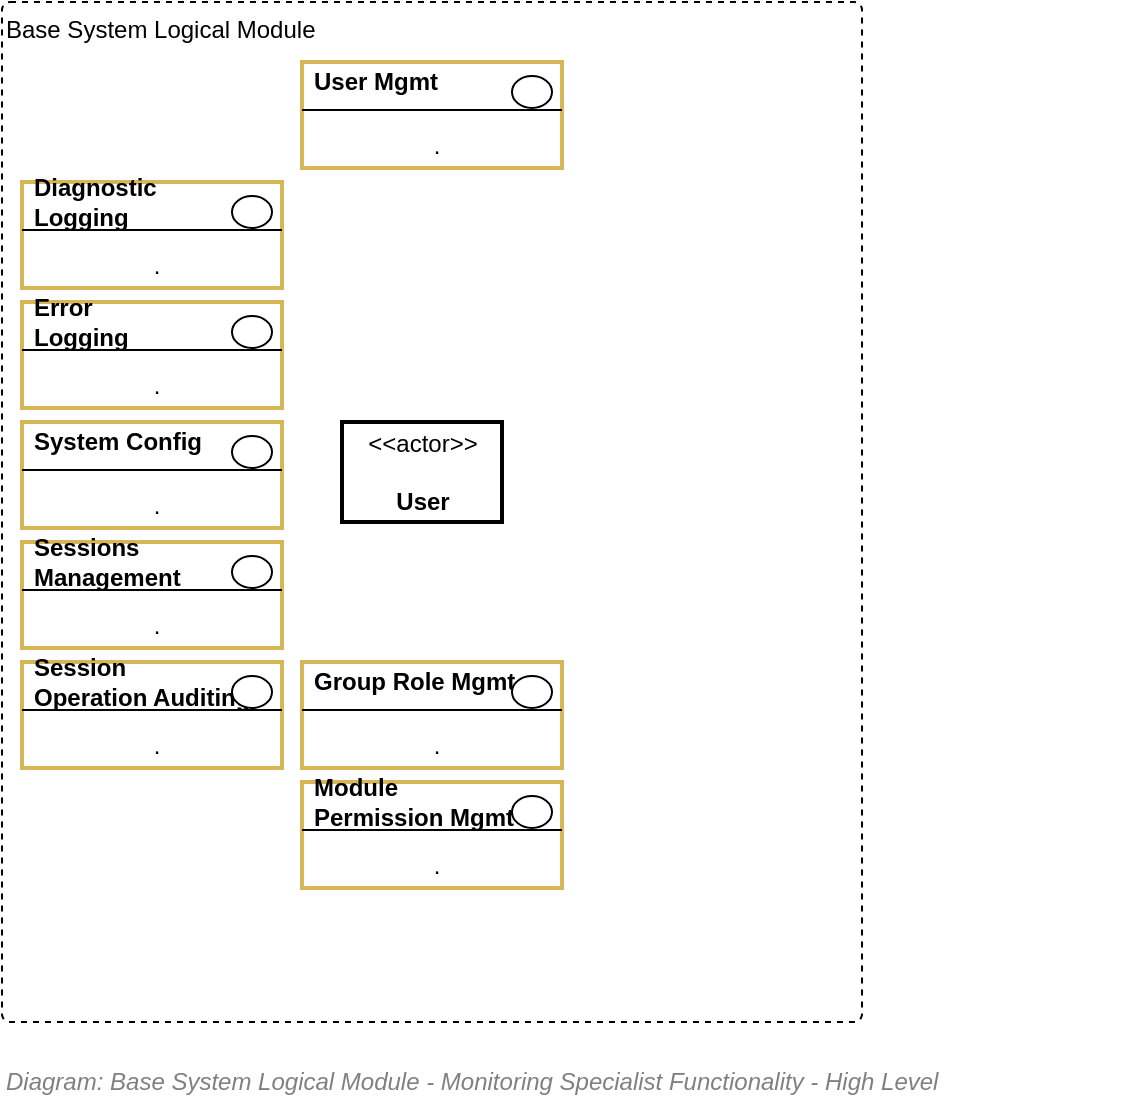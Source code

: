 <mxfile compressed="false" version="17.5.0" type="google">
  <diagram name="Monitoring Stakeholder Desired Functionality" id="iV7sHr61-wyOgb9qSyuG">
    <mxGraphModel grid="1" page="1" gridSize="10" guides="1" tooltips="1" connect="1" arrows="1" fold="1" pageScale="1" pageWidth="827" pageHeight="1169" math="0" shadow="0">
      <root>
        <mxCell id="U9TDEoEnXub9O5fyCvV4-0" />
        <mxCell id="U9TDEoEnXub9O5fyCvV4-1" parent="U9TDEoEnXub9O5fyCvV4-0" />
        <mxCell id="U9TDEoEnXub9O5fyCvV4-2" value="&lt;font style=&quot;font-size: 12px&quot;&gt;Diagram: Base System Logical Module - Monitoring Specialist Functionality - High Level&lt;/font&gt;" style="text;strokeColor=none;fillColor=none;html=1;fontSize=12;fontStyle=2;verticalAlign=middle;align=left;shadow=0;glass=0;comic=0;opacity=30;fontColor=#808080;strokeWidth=1;" vertex="1" parent="U9TDEoEnXub9O5fyCvV4-1">
          <mxGeometry x="120" y="660" width="520" height="20" as="geometry" />
        </mxCell>
        <UserObject label="" tooltip="ABOUT&#xa;&#xa;The Base Module provides Functionality that is pretty much common across all mature applications, from Diagnostics, through information about the system (who paid for it/who built it, who is supplying it/the reseller, the system name), through to the current Tenancy and User, its Media and what people think of it. &#xa;&#xa;&#xa;&#xa;Secondary Modules build on top of the Core module, adding Business Domain Specific functionality (described later)." id="U9TDEoEnXub9O5fyCvV4-3">
          <mxCell style="shape=image;html=1;verticalAlign=top;verticalLabelPosition=bottom;labelBackgroundColor=#ffffff;imageAspect=0;aspect=fixed;image=https://cdn1.iconfinder.com/data/icons/hawcons/32/699014-icon-28-information-128.png;shadow=0;dashed=0;fontFamily=Helvetica;fontSize=12;fontColor=#000000;align=center;strokeColor=#000000;fillColor=#505050;dashPattern=1 1;" vertex="1" parent="U9TDEoEnXub9O5fyCvV4-1">
            <mxGeometry x="660" y="660" width="20" height="20" as="geometry" />
          </mxCell>
        </UserObject>
        <mxCell id="U9TDEoEnXub9O5fyCvV4-4" value="Base System Logical Module" style="rounded=1;whiteSpace=wrap;html=1;strokeWidth=1;fillColor=none;dashed=1;absoluteArcSize=1;arcSize=8;container=1;collapsible=0;recursiveResize=0;align=left;verticalAlign=top;" vertex="1" parent="U9TDEoEnXub9O5fyCvV4-1">
          <mxGeometry x="120" y="130" width="430" height="510" as="geometry" />
        </mxCell>
        <mxCell id="U9TDEoEnXub9O5fyCvV4-5" value="" style="fontStyle=1;align=center;verticalAlign=top;childLayout=stackLayout;horizontal=1;horizontalStack=0;resizeParent=1;resizeParentMax=0;resizeLast=0;marginBottom=0;strokeColor=#d6b656;strokeWidth=2;fillColor=none;" vertex="1" parent="U9TDEoEnXub9O5fyCvV4-4">
          <mxGeometry x="10" y="90" width="130" height="53" as="geometry" />
        </mxCell>
        <mxCell id="U9TDEoEnXub9O5fyCvV4-6" value="Diagnostic &lt;br&gt;Logging" style="html=1;align=left;spacingLeft=4;verticalAlign=middle;strokeColor=none;fillColor=none;fontStyle=1" vertex="1" parent="U9TDEoEnXub9O5fyCvV4-5">
          <mxGeometry width="130" height="20" as="geometry" />
        </mxCell>
        <mxCell id="U9TDEoEnXub9O5fyCvV4-7" value="" style="shape=ellipse;" vertex="1" parent="U9TDEoEnXub9O5fyCvV4-6">
          <mxGeometry x="1" width="20" height="16" relative="1" as="geometry">
            <mxPoint x="-25" y="7" as="offset" />
          </mxGeometry>
        </mxCell>
        <mxCell id="U9TDEoEnXub9O5fyCvV4-8" value="" style="line;strokeWidth=1;fillColor=none;align=left;verticalAlign=middle;spacingTop=-1;spacingLeft=3;spacingRight=3;rotatable=0;labelPosition=right;points=[];portConstraint=eastwest;" vertex="1" parent="U9TDEoEnXub9O5fyCvV4-5">
          <mxGeometry y="20" width="130" height="8" as="geometry" />
        </mxCell>
        <mxCell id="U9TDEoEnXub9O5fyCvV4-9" value="." style="html=1;align=center;spacingLeft=4;verticalAlign=top;strokeColor=none;fillColor=none;" vertex="1" parent="U9TDEoEnXub9O5fyCvV4-5">
          <mxGeometry y="28" width="130" height="25" as="geometry" />
        </mxCell>
        <mxCell id="U9TDEoEnXub9O5fyCvV4-10" value="&amp;lt;&amp;lt;actor&amp;gt;&amp;gt;&lt;br&gt;&lt;br&gt;&lt;b&gt;User&lt;/b&gt;" style="text;html=1;align=center;verticalAlign=middle;dashed=0;strokeColor=#000000;strokeWidth=2;" vertex="1" parent="U9TDEoEnXub9O5fyCvV4-4">
          <mxGeometry x="170" y="210" width="80" height="50" as="geometry" />
        </mxCell>
        <mxCell id="U9TDEoEnXub9O5fyCvV4-11" value="" style="fontStyle=1;align=center;verticalAlign=top;childLayout=stackLayout;horizontal=1;horizontalStack=0;resizeParent=1;resizeParentMax=0;resizeLast=0;marginBottom=0;strokeColor=#d6b656;strokeWidth=2;fillColor=none;" vertex="1" parent="U9TDEoEnXub9O5fyCvV4-4">
          <mxGeometry x="10" y="150" width="130" height="53" as="geometry" />
        </mxCell>
        <mxCell id="U9TDEoEnXub9O5fyCvV4-12" value="Error &lt;br&gt;Logging" style="html=1;align=left;spacingLeft=4;verticalAlign=middle;strokeColor=none;fillColor=none;fontStyle=1" vertex="1" parent="U9TDEoEnXub9O5fyCvV4-11">
          <mxGeometry width="130" height="20" as="geometry" />
        </mxCell>
        <mxCell id="U9TDEoEnXub9O5fyCvV4-13" value="" style="shape=ellipse;" vertex="1" parent="U9TDEoEnXub9O5fyCvV4-12">
          <mxGeometry x="1" width="20" height="16" relative="1" as="geometry">
            <mxPoint x="-25" y="7" as="offset" />
          </mxGeometry>
        </mxCell>
        <mxCell id="U9TDEoEnXub9O5fyCvV4-14" value="" style="line;strokeWidth=1;fillColor=none;align=left;verticalAlign=middle;spacingTop=-1;spacingLeft=3;spacingRight=3;rotatable=0;labelPosition=right;points=[];portConstraint=eastwest;" vertex="1" parent="U9TDEoEnXub9O5fyCvV4-11">
          <mxGeometry y="20" width="130" height="8" as="geometry" />
        </mxCell>
        <mxCell id="U9TDEoEnXub9O5fyCvV4-15" value="." style="html=1;align=center;spacingLeft=4;verticalAlign=top;strokeColor=none;fillColor=none;" vertex="1" parent="U9TDEoEnXub9O5fyCvV4-11">
          <mxGeometry y="28" width="130" height="25" as="geometry" />
        </mxCell>
        <mxCell id="U9TDEoEnXub9O5fyCvV4-16" value="" style="fontStyle=1;align=center;verticalAlign=top;childLayout=stackLayout;horizontal=1;horizontalStack=0;resizeParent=1;resizeParentMax=0;resizeLast=0;marginBottom=0;strokeColor=#d6b656;strokeWidth=2;fillColor=none;" vertex="1" parent="U9TDEoEnXub9O5fyCvV4-4">
          <mxGeometry x="10" y="270" width="130" height="53" as="geometry" />
        </mxCell>
        <mxCell id="U9TDEoEnXub9O5fyCvV4-17" value="Sessions &lt;br&gt;Management" style="html=1;align=left;spacingLeft=4;verticalAlign=middle;strokeColor=none;fillColor=none;fontStyle=1" vertex="1" parent="U9TDEoEnXub9O5fyCvV4-16">
          <mxGeometry width="130" height="20" as="geometry" />
        </mxCell>
        <mxCell id="U9TDEoEnXub9O5fyCvV4-18" value="" style="shape=ellipse;" vertex="1" parent="U9TDEoEnXub9O5fyCvV4-17">
          <mxGeometry x="1" width="20" height="16" relative="1" as="geometry">
            <mxPoint x="-25" y="7" as="offset" />
          </mxGeometry>
        </mxCell>
        <mxCell id="U9TDEoEnXub9O5fyCvV4-19" value="" style="line;strokeWidth=1;fillColor=none;align=left;verticalAlign=middle;spacingTop=-1;spacingLeft=3;spacingRight=3;rotatable=0;labelPosition=right;points=[];portConstraint=eastwest;" vertex="1" parent="U9TDEoEnXub9O5fyCvV4-16">
          <mxGeometry y="20" width="130" height="8" as="geometry" />
        </mxCell>
        <mxCell id="U9TDEoEnXub9O5fyCvV4-20" value="." style="html=1;align=center;spacingLeft=4;verticalAlign=top;strokeColor=none;fillColor=none;" vertex="1" parent="U9TDEoEnXub9O5fyCvV4-16">
          <mxGeometry y="28" width="130" height="25" as="geometry" />
        </mxCell>
        <mxCell id="U9TDEoEnXub9O5fyCvV4-21" value="" style="fontStyle=1;align=center;verticalAlign=top;childLayout=stackLayout;horizontal=1;horizontalStack=0;resizeParent=1;resizeParentMax=0;resizeLast=0;marginBottom=0;strokeColor=#d6b656;strokeWidth=2;fillColor=none;" vertex="1" parent="U9TDEoEnXub9O5fyCvV4-4">
          <mxGeometry x="10" y="210" width="130" height="53" as="geometry" />
        </mxCell>
        <mxCell id="U9TDEoEnXub9O5fyCvV4-22" value="System Config" style="html=1;align=left;spacingLeft=4;verticalAlign=middle;strokeColor=none;fillColor=none;fontStyle=1" vertex="1" parent="U9TDEoEnXub9O5fyCvV4-21">
          <mxGeometry width="130" height="20" as="geometry" />
        </mxCell>
        <mxCell id="U9TDEoEnXub9O5fyCvV4-23" value="" style="shape=ellipse;" vertex="1" parent="U9TDEoEnXub9O5fyCvV4-22">
          <mxGeometry x="1" width="20" height="16" relative="1" as="geometry">
            <mxPoint x="-25" y="7" as="offset" />
          </mxGeometry>
        </mxCell>
        <mxCell id="U9TDEoEnXub9O5fyCvV4-24" value="" style="line;strokeWidth=1;fillColor=none;align=left;verticalAlign=middle;spacingTop=-1;spacingLeft=3;spacingRight=3;rotatable=0;labelPosition=right;points=[];portConstraint=eastwest;" vertex="1" parent="U9TDEoEnXub9O5fyCvV4-21">
          <mxGeometry y="20" width="130" height="8" as="geometry" />
        </mxCell>
        <mxCell id="U9TDEoEnXub9O5fyCvV4-25" value="." style="html=1;align=center;spacingLeft=4;verticalAlign=top;strokeColor=none;fillColor=none;" vertex="1" parent="U9TDEoEnXub9O5fyCvV4-21">
          <mxGeometry y="28" width="130" height="25" as="geometry" />
        </mxCell>
        <mxCell id="U9TDEoEnXub9O5fyCvV4-41" value="" style="fontStyle=1;align=center;verticalAlign=top;childLayout=stackLayout;horizontal=1;horizontalStack=0;resizeParent=1;resizeParentMax=0;resizeLast=0;marginBottom=0;strokeColor=#d6b656;strokeWidth=2;fillColor=none;" vertex="1" parent="U9TDEoEnXub9O5fyCvV4-4">
          <mxGeometry x="10" y="330" width="130" height="53" as="geometry" />
        </mxCell>
        <mxCell id="U9TDEoEnXub9O5fyCvV4-42" value="Session&lt;br&gt;Operation Auditing" style="html=1;align=left;spacingLeft=4;verticalAlign=middle;strokeColor=none;fillColor=none;fontStyle=1" vertex="1" parent="U9TDEoEnXub9O5fyCvV4-41">
          <mxGeometry width="130" height="20" as="geometry" />
        </mxCell>
        <mxCell id="U9TDEoEnXub9O5fyCvV4-43" value="" style="shape=ellipse;" vertex="1" parent="U9TDEoEnXub9O5fyCvV4-42">
          <mxGeometry x="1" width="20" height="16" relative="1" as="geometry">
            <mxPoint x="-25" y="7" as="offset" />
          </mxGeometry>
        </mxCell>
        <mxCell id="U9TDEoEnXub9O5fyCvV4-44" value="" style="line;strokeWidth=1;fillColor=none;align=left;verticalAlign=middle;spacingTop=-1;spacingLeft=3;spacingRight=3;rotatable=0;labelPosition=right;points=[];portConstraint=eastwest;" vertex="1" parent="U9TDEoEnXub9O5fyCvV4-41">
          <mxGeometry y="20" width="130" height="8" as="geometry" />
        </mxCell>
        <mxCell id="U9TDEoEnXub9O5fyCvV4-45" value="." style="html=1;align=center;spacingLeft=4;verticalAlign=top;strokeColor=none;fillColor=none;" vertex="1" parent="U9TDEoEnXub9O5fyCvV4-41">
          <mxGeometry y="28" width="130" height="25" as="geometry" />
        </mxCell>
        <mxCell id="U9TDEoEnXub9O5fyCvV4-46" value="" style="fontStyle=1;align=center;verticalAlign=top;childLayout=stackLayout;horizontal=1;horizontalStack=0;resizeParent=1;resizeParentMax=0;resizeLast=0;marginBottom=0;strokeColor=#d6b656;strokeWidth=2;fillColor=none;" vertex="1" parent="U9TDEoEnXub9O5fyCvV4-4">
          <mxGeometry x="150" y="30" width="130" height="53" as="geometry" />
        </mxCell>
        <mxCell id="U9TDEoEnXub9O5fyCvV4-47" value="User Mgmt" style="html=1;align=left;spacingLeft=4;verticalAlign=middle;strokeColor=none;fillColor=none;fontStyle=1" vertex="1" parent="U9TDEoEnXub9O5fyCvV4-46">
          <mxGeometry width="130" height="20" as="geometry" />
        </mxCell>
        <mxCell id="U9TDEoEnXub9O5fyCvV4-48" value="" style="shape=ellipse;" vertex="1" parent="U9TDEoEnXub9O5fyCvV4-47">
          <mxGeometry x="1" width="20" height="16" relative="1" as="geometry">
            <mxPoint x="-25" y="7" as="offset" />
          </mxGeometry>
        </mxCell>
        <mxCell id="U9TDEoEnXub9O5fyCvV4-49" value="" style="line;strokeWidth=1;fillColor=none;align=left;verticalAlign=middle;spacingTop=-1;spacingLeft=3;spacingRight=3;rotatable=0;labelPosition=right;points=[];portConstraint=eastwest;" vertex="1" parent="U9TDEoEnXub9O5fyCvV4-46">
          <mxGeometry y="20" width="130" height="8" as="geometry" />
        </mxCell>
        <mxCell id="U9TDEoEnXub9O5fyCvV4-50" value="." style="html=1;align=center;spacingLeft=4;verticalAlign=top;strokeColor=none;fillColor=none;" vertex="1" parent="U9TDEoEnXub9O5fyCvV4-46">
          <mxGeometry y="28" width="130" height="25" as="geometry" />
        </mxCell>
        <mxCell id="U9TDEoEnXub9O5fyCvV4-86" value="" style="fontStyle=1;align=center;verticalAlign=top;childLayout=stackLayout;horizontal=1;horizontalStack=0;resizeParent=1;resizeParentMax=0;resizeLast=0;marginBottom=0;strokeColor=#d6b656;strokeWidth=2;fillColor=none;" vertex="1" parent="U9TDEoEnXub9O5fyCvV4-4">
          <mxGeometry x="150" y="390" width="130" height="53" as="geometry" />
        </mxCell>
        <mxCell id="U9TDEoEnXub9O5fyCvV4-87" value="Module &lt;br&gt;Permission Mgmt" style="html=1;align=left;spacingLeft=4;verticalAlign=middle;strokeColor=none;fillColor=none;fontStyle=1" vertex="1" parent="U9TDEoEnXub9O5fyCvV4-86">
          <mxGeometry width="130" height="20" as="geometry" />
        </mxCell>
        <mxCell id="U9TDEoEnXub9O5fyCvV4-88" value="" style="shape=ellipse;" vertex="1" parent="U9TDEoEnXub9O5fyCvV4-87">
          <mxGeometry x="1" width="20" height="16" relative="1" as="geometry">
            <mxPoint x="-25" y="7" as="offset" />
          </mxGeometry>
        </mxCell>
        <mxCell id="U9TDEoEnXub9O5fyCvV4-89" value="" style="line;strokeWidth=1;fillColor=none;align=left;verticalAlign=middle;spacingTop=-1;spacingLeft=3;spacingRight=3;rotatable=0;labelPosition=right;points=[];portConstraint=eastwest;" vertex="1" parent="U9TDEoEnXub9O5fyCvV4-86">
          <mxGeometry y="20" width="130" height="8" as="geometry" />
        </mxCell>
        <mxCell id="U9TDEoEnXub9O5fyCvV4-90" value="." style="html=1;align=center;spacingLeft=4;verticalAlign=top;strokeColor=none;fillColor=none;" vertex="1" parent="U9TDEoEnXub9O5fyCvV4-86">
          <mxGeometry y="28" width="130" height="25" as="geometry" />
        </mxCell>
        <mxCell id="U9TDEoEnXub9O5fyCvV4-96" value="" style="fontStyle=1;align=center;verticalAlign=top;childLayout=stackLayout;horizontal=1;horizontalStack=0;resizeParent=1;resizeParentMax=0;resizeLast=0;marginBottom=0;strokeColor=#d6b656;strokeWidth=2;fillColor=none;" vertex="1" parent="U9TDEoEnXub9O5fyCvV4-4">
          <mxGeometry x="150" y="330" width="130" height="53" as="geometry" />
        </mxCell>
        <mxCell id="U9TDEoEnXub9O5fyCvV4-97" value="Group Role Mgmt" style="html=1;align=left;spacingLeft=4;verticalAlign=middle;strokeColor=none;fillColor=none;fontStyle=1" vertex="1" parent="U9TDEoEnXub9O5fyCvV4-96">
          <mxGeometry width="130" height="20" as="geometry" />
        </mxCell>
        <mxCell id="U9TDEoEnXub9O5fyCvV4-98" value="" style="shape=ellipse;" vertex="1" parent="U9TDEoEnXub9O5fyCvV4-97">
          <mxGeometry x="1" width="20" height="16" relative="1" as="geometry">
            <mxPoint x="-25" y="7" as="offset" />
          </mxGeometry>
        </mxCell>
        <mxCell id="U9TDEoEnXub9O5fyCvV4-99" value="" style="line;strokeWidth=1;fillColor=none;align=left;verticalAlign=middle;spacingTop=-1;spacingLeft=3;spacingRight=3;rotatable=0;labelPosition=right;points=[];portConstraint=eastwest;" vertex="1" parent="U9TDEoEnXub9O5fyCvV4-96">
          <mxGeometry y="20" width="130" height="8" as="geometry" />
        </mxCell>
        <mxCell id="U9TDEoEnXub9O5fyCvV4-100" value="." style="html=1;align=center;spacingLeft=4;verticalAlign=top;strokeColor=none;fillColor=none;" vertex="1" parent="U9TDEoEnXub9O5fyCvV4-96">
          <mxGeometry y="28" width="130" height="25" as="geometry" />
        </mxCell>
      </root>
    </mxGraphModel>
  </diagram>
</mxfile>
